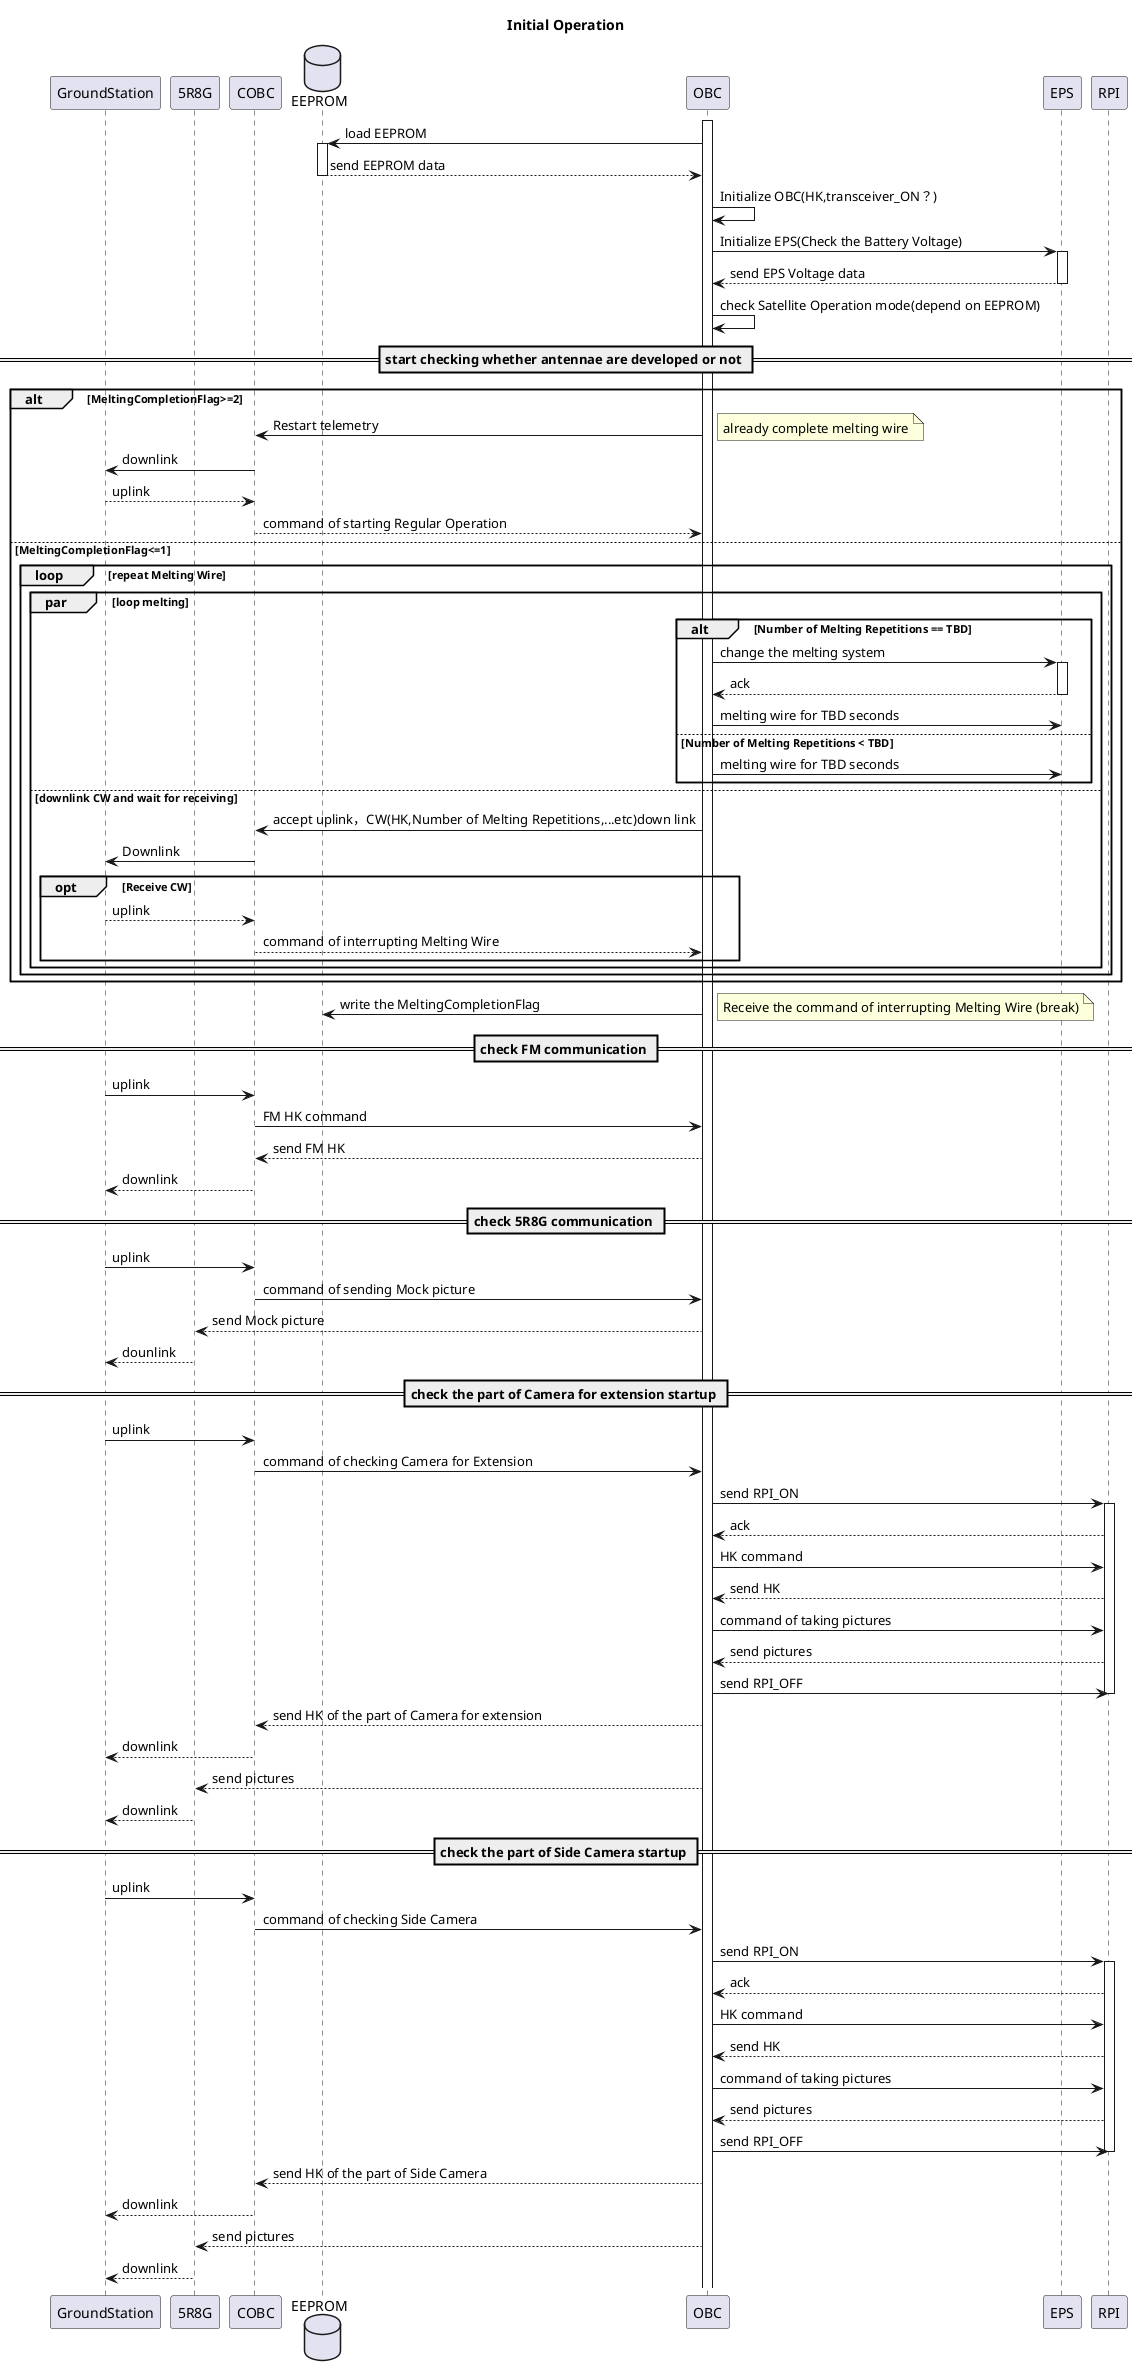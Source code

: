 @startuml
title Initial Operation
participant GroundStation
participant 5R8G
participant COBC
database EEPROM
participant OBC
participant EPS
participant RPI


activate OBC

OBC -> EEPROM: load EEPROM
activate EEPROM
EEPROM --> OBC: send EEPROM data
deactivate EEPROM
OBC -> OBC: Initialize OBC(HK,transceiver_ON？)
OBC -> EPS: Initialize EPS(Check the Battery Voltage)
activate EPS
EPS --> OBC: send EPS Voltage data 
deactivate EPS
OBC ->OBC: check Satellite Operation mode(depend on EEPROM)

== start checking whether antennae are developed or not ==

alt MeltingCompletionFlag>=2
OBC -> COBC: Restart telemetry
note right: already complete melting wire
COBC -> GroundStation: downlink
GroundStation --> COBC: uplink
COBC --> OBC: command of starting Regular Operation
else MeltingCompletionFlag<=1
loop repeat Melting Wire
par loop melting
alt Number of Melting Repetitions == TBD
OBC -> EPS: change the melting system 
activate EPS
'SW
EPS --> OBC: ack 
deactivate EPS
OBC -> EPS: melting wire for TBD seconds
else Number of Melting Repetitions < TBD
OBC -> EPS: melting wire for TBD seconds
end
else downlink CW and wait for receiving
OBC -> COBC: accept uplink，CW(HK,Number of Melting Repetitions,...etc)down link 
COBC -> GroundStation: Downlink
opt Receive CW
GroundStation --> COBC: uplink
COBC --> OBC:  command of interrupting Melting Wire
end
end
end
end

OBC -> EEPROM: write the MeltingCompletionFlag 
note right: Receive the command of interrupting Melting Wire (break)

== check FM communication ==

GroundStation -> COBC: uplink
COBC -> OBC : FM HK command 
OBC --> COBC: send FM HK
COBC --> GroundStation: downlink

== check 5R8G communication ==

GroundStation -> COBC: uplink
COBC -> OBC: command of sending Mock picture
OBC --> 5R8G: send Mock picture
5R8G --> GroundStation: dounlink

== check the part of Camera for extension startup ==

GroundStation -> COBC: uplink
COBC -> OBC: command of checking Camera for Extension 
OBC -> RPI: send RPI_ON
activate RPI
RPI --> OBC: ack 
OBC -> RPI: HK command 
RPI --> OBC: send HK 
OBC -> RPI: command of taking pictures 
RPI --> OBC: send pictures 
OBC -> RPI: send RPI_OFF 
deactivate RPI

OBC --> COBC: send HK of the part of Camera for extension 
COBC --> GroundStation: downlink
OBC --> 5R8G: send pictures
5R8G --> GroundStation: downlink 

== check the part of Side Camera startup ==

GroundStation -> COBC: uplink
COBC -> OBC: command of checking Side Camera 
OBC -> RPI: send RPI_ON 
activate RPI
RPI --> OBC: ack 
OBC -> RPI: HK command 
RPI --> OBC: send HK 
OBC -> RPI: command of taking pictures 
RPI --> OBC: send pictures 
OBC -> RPI: send RPI_OFF 
deactivate RPI

OBC --> COBC: send HK of the part of Side Camera 
COBC --> GroundStation: downlink
OBC --> 5R8G: send pictures
5R8G --> GroundStation:downlink 

@enduml